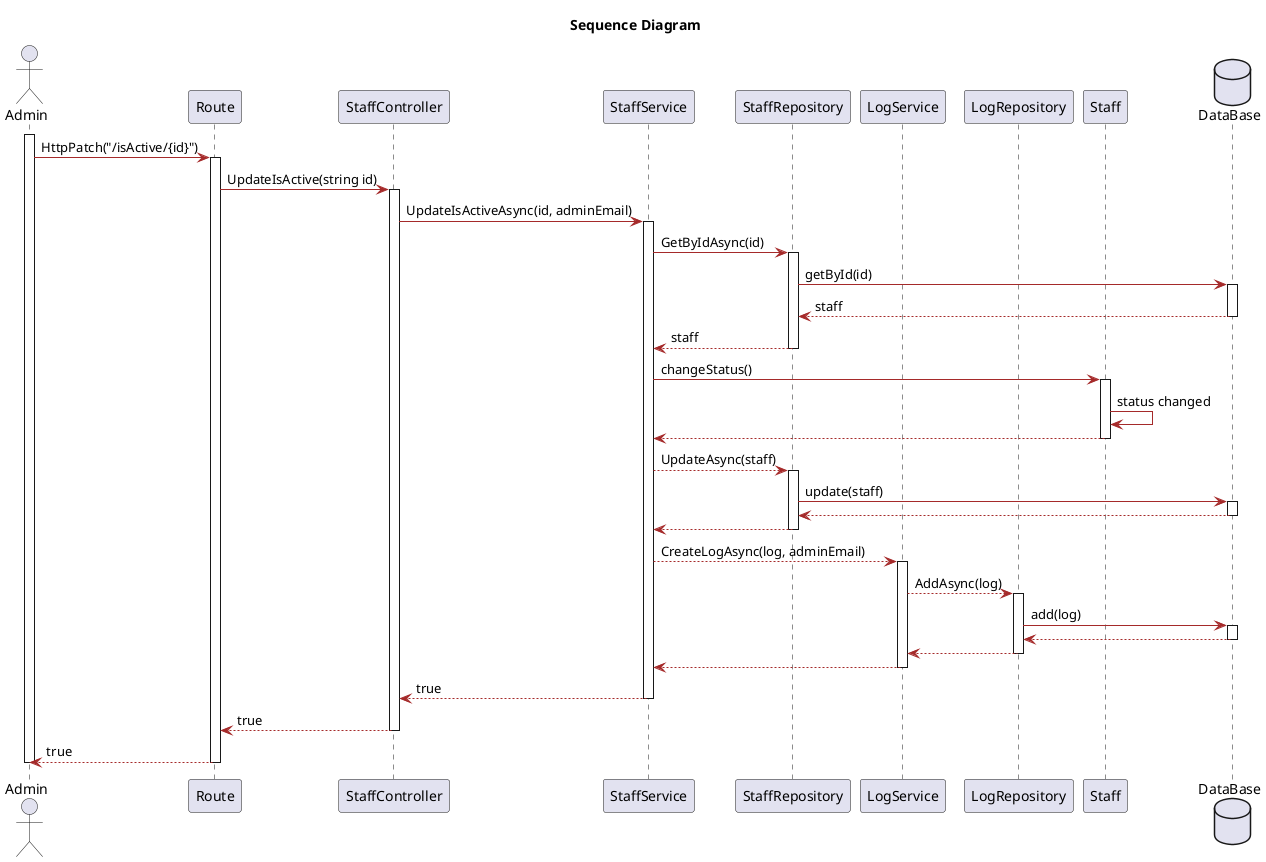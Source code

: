 @startuml
title Sequence Diagram 
skinparam classAttributeIconSize 0

skinparam class {
    LifeLineBorderColor DodgerBlue
    LifeLineBackgroundColor APPLICATION
    BackgroundColor LemonChiffon
    ArrowColor Brown
    BorderColor SaddleBrown
}

skinparam packageStyle rectangle

skinparam card {
    LifeLineBorderColor DodgerBlue
    LifeLineBackgroundColor APPLICATION
    BackgroundColor LemonChiffon
    ArrowColor Brown
    BorderColor SaddleBrown
}

actor Admin
participant "Route" as UI
participant "StaffController" as Controller
participant "StaffService" as userS
participant "StaffRepository" as userR
participant "LogService" as LogS
participant "LogRepository" as LogR
participant "Staff" as user
database "DataBase" as db

activate Admin
Admin -> UI: HttpPatch("/isActive/{id}")
activate UI
UI -> Controller:UpdateIsActive(string id)
activate Controller
Controller -> userS : UpdateIsActiveAsync(id, adminEmail)
activate userS
userS -> userR : GetByIdAsync(id)
activate userR 
userR -> db : getById(id)
activate db
db --> userR: staff
deactivate db
userR --> userS: staff
deactivate userR
userS -> user : changeStatus()
activate user
user -> user: status changed
user --> userS 
deactivate user
userS--> userR: UpdateAsync(staff)
activate userR
userR -> db : update(staff)
activate db
db --> userR 
deactivate db
userR --> userS
deactivate userR
userS --> LogS : CreateLogAsync(log, adminEmail)
activate LogS 
LogS --> LogR : AddAsync(log)
activate LogR 
LogR -> db : add(log)
activate db 
db --> LogR 
deactivate db
LogR --> LogS 
deactivate LogR
LogS --> userS 
deactivate LogS
userS --> Controller : true
deactivate userS 
Controller --> UI : true
deactivate Controller 
UI --> Admin : true
deactivate UI
deactivate Admin
















@enduml